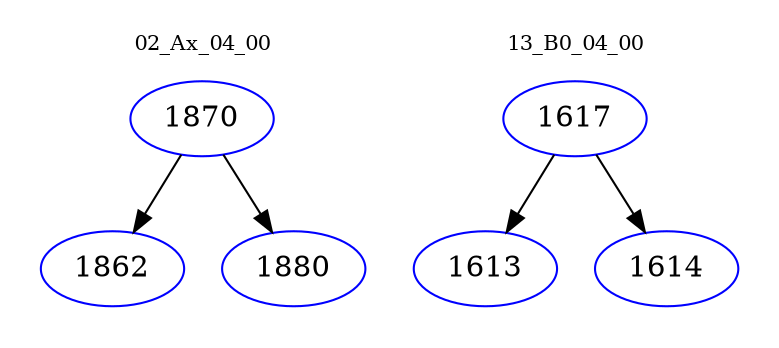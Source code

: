digraph{
subgraph cluster_0 {
color = white
label = "02_Ax_04_00";
fontsize=10;
T0_1870 [label="1870", color="blue"]
T0_1870 -> T0_1862 [color="black"]
T0_1862 [label="1862", color="blue"]
T0_1870 -> T0_1880 [color="black"]
T0_1880 [label="1880", color="blue"]
}
subgraph cluster_1 {
color = white
label = "13_B0_04_00";
fontsize=10;
T1_1617 [label="1617", color="blue"]
T1_1617 -> T1_1613 [color="black"]
T1_1613 [label="1613", color="blue"]
T1_1617 -> T1_1614 [color="black"]
T1_1614 [label="1614", color="blue"]
}
}
